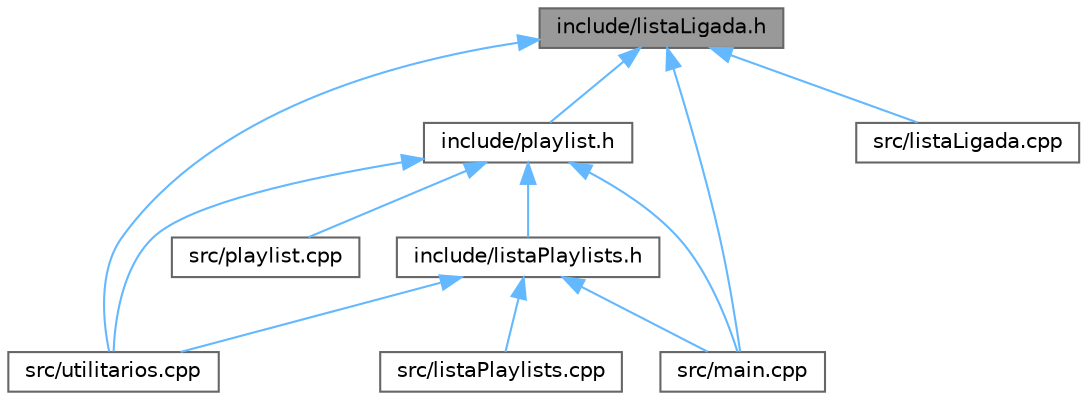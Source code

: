digraph "include/listaLigada.h"
{
 // LATEX_PDF_SIZE
  bgcolor="transparent";
  edge [fontname=Helvetica,fontsize=10,labelfontname=Helvetica,labelfontsize=10];
  node [fontname=Helvetica,fontsize=10,shape=box,height=0.2,width=0.4];
  Node1 [label="include/listaLigada.h",height=0.2,width=0.4,color="gray40", fillcolor="grey60", style="filled", fontcolor="black",tooltip=" "];
  Node1 -> Node2 [dir="back",color="steelblue1",style="solid"];
  Node2 [label="include/playlist.h",height=0.2,width=0.4,color="grey40", fillcolor="white", style="filled",URL="$playlist_8h.html",tooltip=" "];
  Node2 -> Node3 [dir="back",color="steelblue1",style="solid"];
  Node3 [label="include/listaPlaylists.h",height=0.2,width=0.4,color="grey40", fillcolor="white", style="filled",URL="$lista_playlists_8h.html",tooltip=" "];
  Node3 -> Node4 [dir="back",color="steelblue1",style="solid"];
  Node4 [label="src/listaPlaylists.cpp",height=0.2,width=0.4,color="grey40", fillcolor="white", style="filled",URL="$lista_playlists_8cpp.html",tooltip="Funções necessárias para as listas ligadas de playlists."];
  Node3 -> Node5 [dir="back",color="steelblue1",style="solid"];
  Node5 [label="src/main.cpp",height=0.2,width=0.4,color="grey40", fillcolor="white", style="filled",URL="$main_8cpp.html",tooltip="Projeto que organiza músicas e playlists em listas ligadas."];
  Node3 -> Node6 [dir="back",color="steelblue1",style="solid"];
  Node6 [label="src/utilitarios.cpp",height=0.2,width=0.4,color="grey40", fillcolor="white", style="filled",URL="$utilitarios_8cpp.html",tooltip="Função que transforma caracteres maiúsculos em minúsculos."];
  Node2 -> Node5 [dir="back",color="steelblue1",style="solid"];
  Node2 -> Node7 [dir="back",color="steelblue1",style="solid"];
  Node7 [label="src/playlist.cpp",height=0.2,width=0.4,color="grey40", fillcolor="white", style="filled",URL="$playlist_8cpp.html",tooltip="Funções que definem, exibem e permitem o funcionamento das playlists."];
  Node2 -> Node6 [dir="back",color="steelblue1",style="solid"];
  Node1 -> Node8 [dir="back",color="steelblue1",style="solid"];
  Node8 [label="src/listaLigada.cpp",height=0.2,width=0.4,color="grey40", fillcolor="white", style="filled",URL="$lista_ligada_8cpp.html",tooltip="Funções necessárias para as listas ligadas de músicas."];
  Node1 -> Node5 [dir="back",color="steelblue1",style="solid"];
  Node1 -> Node6 [dir="back",color="steelblue1",style="solid"];
}
